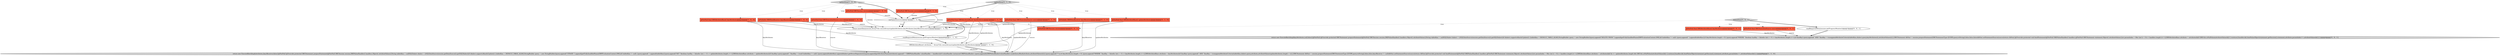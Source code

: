 digraph {
10 [style = filled, label = "useUpsert(session)@@@3@@@['1', '1', '0']", fillcolor = white, shape = diamond image = "AAA0AAABBB1BBB"];
4 [style = filled, label = "@Nullable DBDDataReceiver keysReceiver@@@2@@@['1', '0', '0']", fillcolor = tomato, shape = box image = "AAA0AAABBB1BBB"];
9 [style = filled, label = "updateData['1', '0', '0']", fillcolor = lightgray, shape = diamond image = "AAA0AAABBB1BBB"];
21 [style = filled, label = "deleteData['0', '0', '1']", fillcolor = lightgray, shape = diamond image = "AAA0AAABBB3BBB"];
7 [style = filled, label = "@NotNull DBCSession session@@@2@@@['1', '0', '0']", fillcolor = tomato, shape = box image = "AAA0AAABBB1BBB"];
13 [style = filled, label = "updateData['0', '1', '0']", fillcolor = lightgray, shape = diamond image = "AAA0AAABBB2BBB"];
18 [style = filled, label = "@NotNull final DBSAttributeBase(( keyAttributes@@@2@@@['0', '0', '1']", fillcolor = tomato, shape = box image = "AAA0AAABBB3BBB"];
6 [style = filled, label = "@NotNull final DBSAttributeBase(( keyAttributes@@@2@@@['1', '0', '0']", fillcolor = tomato, shape = box image = "AAA0AAABBB1BBB"];
12 [style = filled, label = "@NotNull final DBCExecutionSource source@@@2@@@['0', '1', '0']", fillcolor = tomato, shape = box image = "AAA0AAABBB2BBB"];
17 [style = filled, label = "return new ExecuteBatchImpl(keyAttributes,null,false){@NotNull @Override protected DBCStatement prepareStatement(@NotNull DBCSession session,DBDValueHandler(( handlers,Object(( attributeValues){String tableAlias = nullSQLDialect dialect = ((SQLDataSource)session.getDataSource()).getSQLDialect()if (dialect.supportsAliasInUpdate()) {tableAlias = DEFAULT_TABLE_ALIAS}StringBuilder query = new StringBuilder()query.append(\"DELETE FROM \").append(getFullyQualifiedName(DBPEvaluationContext.DML))if (tableAlias != null) {query.append(' ').append(tableAlias)}if (keyAttributes.length > 0) {query.append(\"WHERE \")boolean hasKey = falsefor (int i = 0 i < keyAttributes.length i++){if (hasKey) query.append(\" AND \")hasKey = trueappendAttributeCriteria(tableAlias,dialect,query,keyAttributes(i(,attributeValues(i()}}DBCStatement dbStat = session.prepareStatement(DBCStatementType.QUERY,query.toString(),false,false,false)dbStat.setStatementSource(source)return dbStat}@Override protected void bindStatement(@NotNull DBDValueHandler(( handlers,@NotNull DBCStatement statement,Object(( attributeValues){int paramIndex = 0for (int k = 0 k < handlers.length k++){DBSAttributeBase attribute = attributes(k(if (DBUtils.isNullValue(attributeValues(k()) {continue}handlers(k(.bindValueObject(statement.getSession(),statement,attribute,paramIndex++,attributeValues(k()}}}@@@4@@@['0', '0', '1']", fillcolor = lightgray, shape = ellipse image = "AAA0AAABBB3BBB"];
15 [style = filled, label = "@NotNull final DBSAttributeBase(( updateAttributes@@@2@@@['0', '1', '0']", fillcolor = tomato, shape = box image = "AAA0AAABBB2BBB"];
1 [style = filled, label = "DBSAttributeBase(( attributes = ArrayUtils.concatArrays(updateAttributes,keyAttributes)@@@7@@@['1', '1', '0']", fillcolor = white, shape = ellipse image = "AAA0AAABBB1BBB"];
11 [style = filled, label = "@Nullable DBDDataReceiver keysReceiver@@@2@@@['0', '1', '0']", fillcolor = tomato, shape = box image = "AAA0AAABBB2BBB"];
3 [style = filled, label = "@NotNull final DBCExecutionSource source@@@2@@@['1', '0', '0']", fillcolor = tomato, shape = box image = "AAA0AAABBB1BBB"];
16 [style = filled, label = "@NotNull final DBCExecutionSource source@@@2@@@['0', '0', '1']", fillcolor = tomato, shape = box image = "AAA0AAABBB3BBB"];
8 [style = filled, label = "@NotNull final DBSAttributeBase(( keyAttributes@@@2@@@['1', '1', '0']", fillcolor = tomato, shape = box image = "AAA0AAABBB1BBB"];
20 [style = filled, label = "@NotNull DBCSession session@@@2@@@['0', '0', '1']", fillcolor = tomato, shape = box image = "AAA0AAABBB3BBB"];
2 [style = filled, label = "return new ExecuteBatchImpl(attributes,keysReceiver,false){@NotNull @Override protected DBCStatement prepareStatement(@NotNull DBCSession session,DBDValueHandler(( handlers,Object(( attributeValues){String tableAlias = nullSQLDialect dialect = ((SQLDataSource)session.getDataSource()).getSQLDialect()if (dialect.supportsAliasInUpdate()) {tableAlias = DEFAULT_TABLE_ALIAS}StringBuilder query = new StringBuilder()query.append(\"UPDATE \").append(getFullyQualifiedName(DBPEvaluationContext.DML))if (tableAlias != null) {query.append(' ').append(tableAlias)}query.append(\"SET \")boolean hasKey = falsefor (int i = 0 i < updateAttributes.length i++){DBSAttributeBase attribute = updateAttributes(i(if (hasKey) query.append(\",\")hasKey = trueif (tableAlias != null) {query.append(tableAlias).append(dialect.getStructSeparator())}query.append(getAttributeName(attribute)).append(\"=\")DBDValueHandler valueHandler = handlers(i(if (valueHandler instanceof DBDValueBinder) {query.append(((DBDValueBinder)valueHandler).makeQueryBind(attribute,attributeValues(i())}{query.append(\"?\")}}if (keyAttributes.length > 0) {query.append(\"WHERE \")hasKey = falsefor (int i = 0 i < keyAttributes.length i++){DBSAttributeBase attribute = keyAttributes(i(if (hasKey) query.append(\" AND \")hasKey = trueappendAttributeCriteria(tableAlias,dialect,query,attribute,attributeValues(updateAttributes.length + i()}}DBCStatement dbStat = session.prepareStatement(DBCStatementType.QUERY,query.toString(),false,false,keysReceiver != null)dbStat.setStatementSource(source)return dbStat}@Override protected void bindStatement(@NotNull DBDValueHandler(( handlers,@NotNull DBCStatement statement,Object(( attributeValues){int paramIndex = 0for (int k = 0 k < handlers.length k++){DBSAttributeBase attribute = attributes(k(if (k >= updateAttributes.length && DBUtils.isNullValue(attributeValues(k()) {continue}handlers(k(.bindValueObject(statement.getSession(),statement,attribute,paramIndex++,attributeValues(k()}}}@@@8@@@['1', '1', '0']", fillcolor = lightgray, shape = ellipse image = "AAA0AAABBB1BBB"];
19 [style = filled, label = "readRequiredMeta(session.getProgressMonitor())@@@3@@@['0', '0', '1']", fillcolor = white, shape = ellipse image = "AAA0AAABBB3BBB"];
5 [style = filled, label = "return insertData(session,ArrayUtils.concatArrays(updateAttributes,keyAttributes),keysReceiver,source)@@@4@@@['1', '1', '0']", fillcolor = white, shape = ellipse image = "AAA0AAABBB1BBB"];
0 [style = filled, label = "readRequiredMeta(session.getProgressMonitor())@@@6@@@['1', '1', '0']", fillcolor = white, shape = ellipse image = "AAA0AAABBB1BBB"];
14 [style = filled, label = "@NotNull DBCSession session@@@2@@@['0', '1', '0']", fillcolor = tomato, shape = box image = "AAA0AAABBB2BBB"];
4->5 [style = solid, label="keysReceiver"];
15->1 [style = solid, label="updateAttributes"];
9->8 [style = dotted, label="true"];
14->10 [style = solid, label="session"];
3->2 [style = solid, label="source"];
15->5 [style = solid, label="updateAttributes"];
8->5 [style = solid, label="keyAttributes"];
3->5 [style = solid, label="source"];
21->18 [style = dotted, label="true"];
9->7 [style = dotted, label="true"];
13->11 [style = dotted, label="true"];
7->10 [style = solid, label="session"];
11->5 [style = solid, label="keysReceiver"];
13->8 [style = dotted, label="true"];
6->5 [style = solid, label="keyAttributes"];
21->20 [style = dotted, label="true"];
0->1 [style = bold, label=""];
12->5 [style = solid, label="source"];
4->2 [style = solid, label="keysReceiver"];
9->6 [style = dotted, label="true"];
15->2 [style = solid, label="updateAttributes"];
6->2 [style = solid, label="keyAttributes"];
8->20 [style = dashed, label="0"];
8->1 [style = solid, label="updateAttributes"];
7->5 [style = solid, label="session"];
6->1 [style = solid, label="keyAttributes"];
5->0 [style = bold, label=""];
21->19 [style = bold, label=""];
14->5 [style = solid, label="session"];
11->2 [style = solid, label="keysReceiver"];
8->1 [style = solid, label="keyAttributes"];
8->5 [style = solid, label="updateAttributes"];
8->2 [style = solid, label="keyAttributes"];
19->17 [style = bold, label=""];
9->4 [style = dotted, label="true"];
12->2 [style = solid, label="source"];
16->17 [style = solid, label="source"];
18->17 [style = solid, label="keyAttributes"];
9->3 [style = dotted, label="true"];
13->15 [style = dotted, label="true"];
10->5 [style = dotted, label="true"];
21->16 [style = dotted, label="true"];
13->10 [style = bold, label=""];
13->12 [style = dotted, label="true"];
13->14 [style = dotted, label="true"];
1->2 [style = solid, label="attributes"];
1->2 [style = bold, label=""];
10->5 [style = bold, label=""];
10->0 [style = bold, label=""];
8->2 [style = solid, label="updateAttributes"];
9->10 [style = bold, label=""];
}
